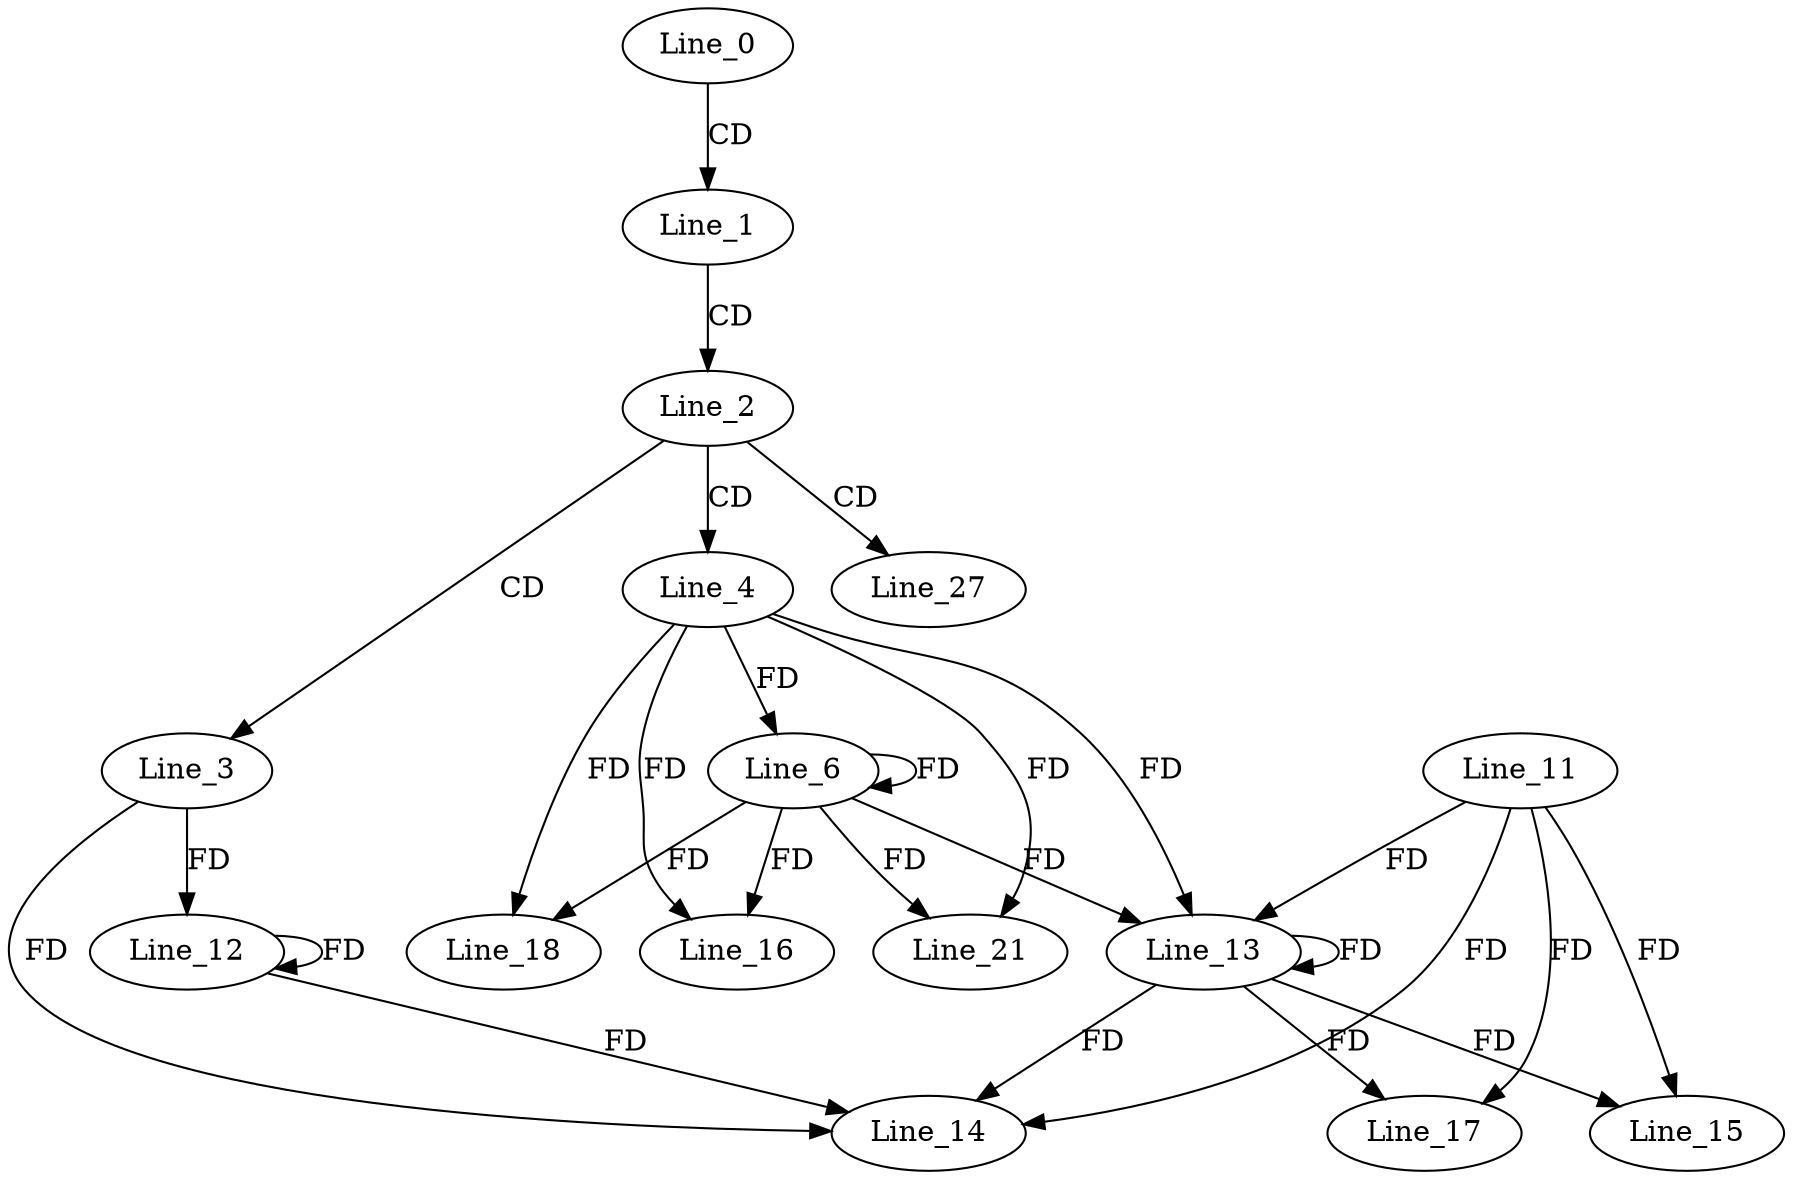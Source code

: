 digraph G {
  Line_0;
  Line_1;
  Line_2;
  Line_3;
  Line_4;
  Line_6;
  Line_6;
  Line_12;
  Line_12;
  Line_11;
  Line_13;
  Line_13;
  Line_14;
  Line_15;
  Line_16;
  Line_17;
  Line_18;
  Line_21;
  Line_27;
  Line_0 -> Line_1 [ label="CD" ];
  Line_1 -> Line_2 [ label="CD" ];
  Line_2 -> Line_3 [ label="CD" ];
  Line_2 -> Line_4 [ label="CD" ];
  Line_4 -> Line_6 [ label="FD" ];
  Line_6 -> Line_6 [ label="FD" ];
  Line_3 -> Line_12 [ label="FD" ];
  Line_12 -> Line_12 [ label="FD" ];
  Line_11 -> Line_13 [ label="FD" ];
  Line_13 -> Line_13 [ label="FD" ];
  Line_4 -> Line_13 [ label="FD" ];
  Line_6 -> Line_13 [ label="FD" ];
  Line_11 -> Line_14 [ label="FD" ];
  Line_13 -> Line_14 [ label="FD" ];
  Line_3 -> Line_14 [ label="FD" ];
  Line_12 -> Line_14 [ label="FD" ];
  Line_11 -> Line_15 [ label="FD" ];
  Line_13 -> Line_15 [ label="FD" ];
  Line_4 -> Line_16 [ label="FD" ];
  Line_6 -> Line_16 [ label="FD" ];
  Line_11 -> Line_17 [ label="FD" ];
  Line_13 -> Line_17 [ label="FD" ];
  Line_4 -> Line_18 [ label="FD" ];
  Line_6 -> Line_18 [ label="FD" ];
  Line_4 -> Line_21 [ label="FD" ];
  Line_6 -> Line_21 [ label="FD" ];
  Line_2 -> Line_27 [ label="CD" ];
}
